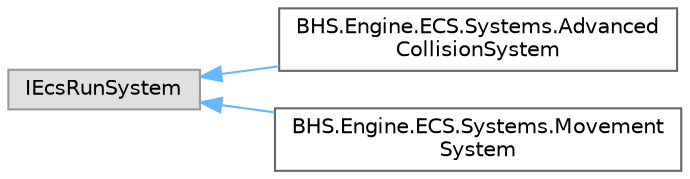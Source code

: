 digraph "Иерархия классов. Графический вид."
{
 // LATEX_PDF_SIZE
  bgcolor="transparent";
  edge [fontname=Helvetica,fontsize=10,labelfontname=Helvetica,labelfontsize=10];
  node [fontname=Helvetica,fontsize=10,shape=box,height=0.2,width=0.4];
  rankdir="LR";
  Node0 [id="Node000000",label="IEcsRunSystem",height=0.2,width=0.4,color="grey60", fillcolor="#E0E0E0", style="filled",tooltip=" "];
  Node0 -> Node1 [id="edge6_Node000000_Node000001",dir="back",color="steelblue1",style="solid",tooltip=" "];
  Node1 [id="Node000001",label="BHS.Engine.ECS.Systems.Advanced\lCollisionSystem",height=0.2,width=0.4,color="grey40", fillcolor="white", style="filled",URL="$classBHS_1_1Engine_1_1ECS_1_1Systems_1_1AdvancedCollisionSystem.html",tooltip="Система коллизий с защитой от туннелирования - обрабатываю столкновения шариков со стенами"];
  Node0 -> Node2 [id="edge7_Node000000_Node000002",dir="back",color="steelblue1",style="solid",tooltip=" "];
  Node2 [id="Node000002",label="BHS.Engine.ECS.Systems.Movement\lSystem",height=0.2,width=0.4,color="grey40", fillcolor="white", style="filled",URL="$classBHS_1_1Engine_1_1ECS_1_1Systems_1_1MovementSystem.html",tooltip="Система движения - двигаю объекты по их скорости и синхронизирую с сценой"];
}
